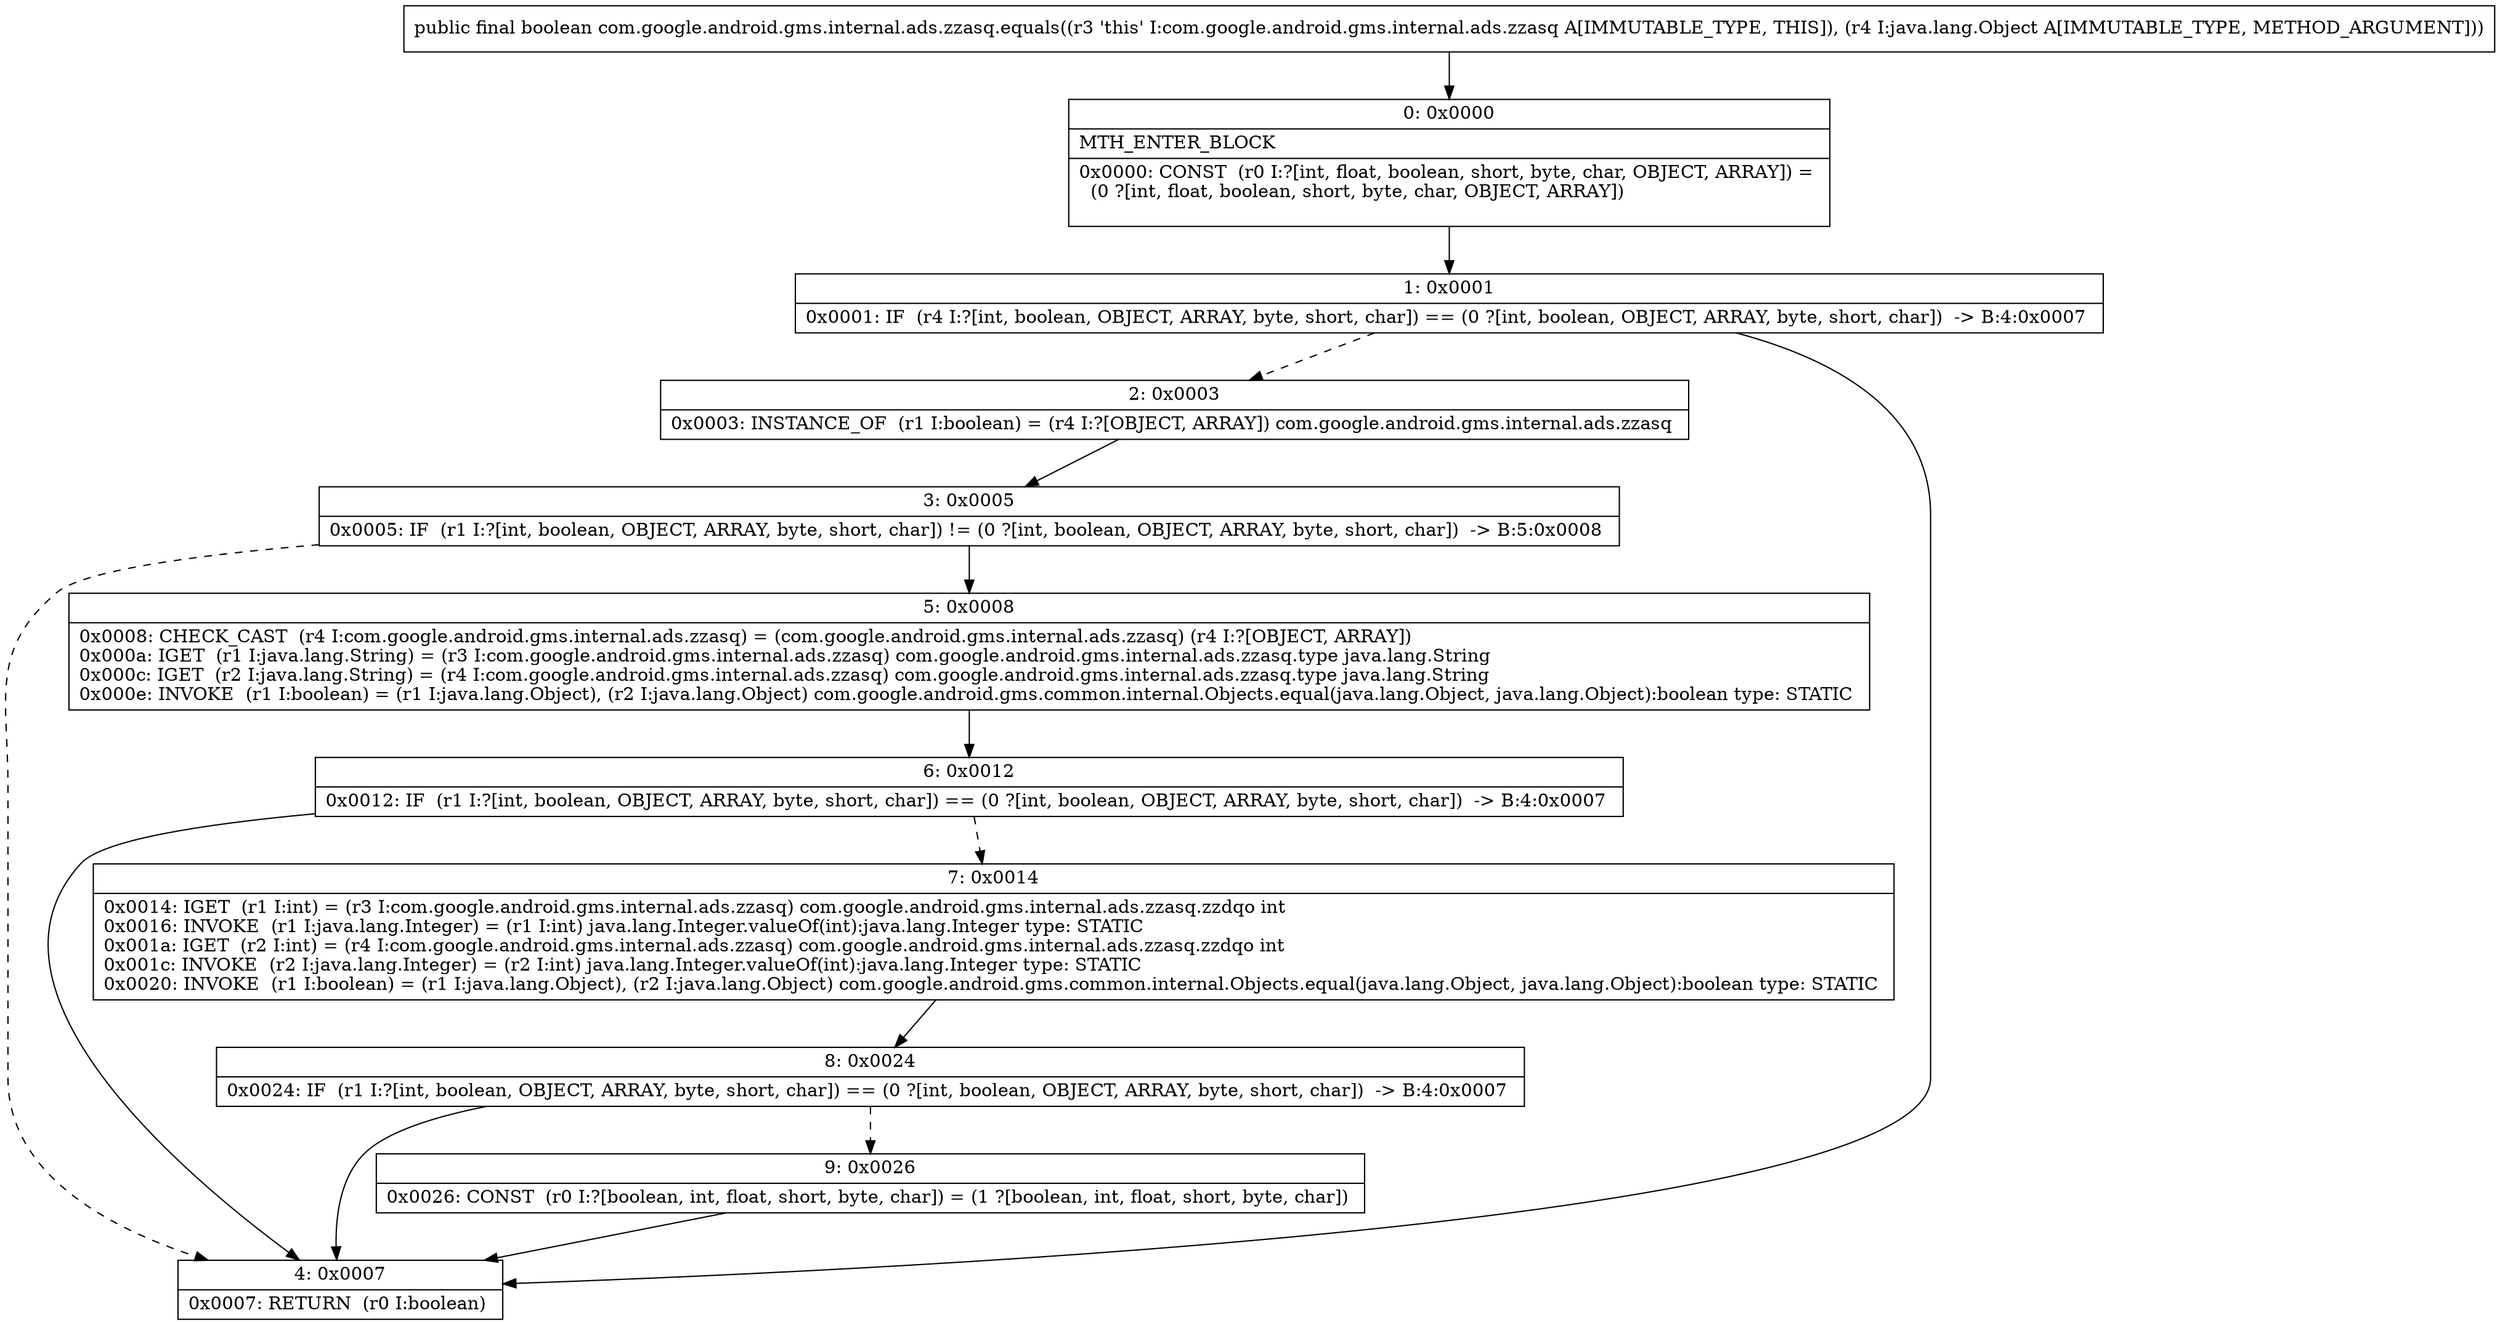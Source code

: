 digraph "CFG forcom.google.android.gms.internal.ads.zzasq.equals(Ljava\/lang\/Object;)Z" {
Node_0 [shape=record,label="{0\:\ 0x0000|MTH_ENTER_BLOCK\l|0x0000: CONST  (r0 I:?[int, float, boolean, short, byte, char, OBJECT, ARRAY]) = \l  (0 ?[int, float, boolean, short, byte, char, OBJECT, ARRAY])\l \l}"];
Node_1 [shape=record,label="{1\:\ 0x0001|0x0001: IF  (r4 I:?[int, boolean, OBJECT, ARRAY, byte, short, char]) == (0 ?[int, boolean, OBJECT, ARRAY, byte, short, char])  \-\> B:4:0x0007 \l}"];
Node_2 [shape=record,label="{2\:\ 0x0003|0x0003: INSTANCE_OF  (r1 I:boolean) = (r4 I:?[OBJECT, ARRAY]) com.google.android.gms.internal.ads.zzasq \l}"];
Node_3 [shape=record,label="{3\:\ 0x0005|0x0005: IF  (r1 I:?[int, boolean, OBJECT, ARRAY, byte, short, char]) != (0 ?[int, boolean, OBJECT, ARRAY, byte, short, char])  \-\> B:5:0x0008 \l}"];
Node_4 [shape=record,label="{4\:\ 0x0007|0x0007: RETURN  (r0 I:boolean) \l}"];
Node_5 [shape=record,label="{5\:\ 0x0008|0x0008: CHECK_CAST  (r4 I:com.google.android.gms.internal.ads.zzasq) = (com.google.android.gms.internal.ads.zzasq) (r4 I:?[OBJECT, ARRAY]) \l0x000a: IGET  (r1 I:java.lang.String) = (r3 I:com.google.android.gms.internal.ads.zzasq) com.google.android.gms.internal.ads.zzasq.type java.lang.String \l0x000c: IGET  (r2 I:java.lang.String) = (r4 I:com.google.android.gms.internal.ads.zzasq) com.google.android.gms.internal.ads.zzasq.type java.lang.String \l0x000e: INVOKE  (r1 I:boolean) = (r1 I:java.lang.Object), (r2 I:java.lang.Object) com.google.android.gms.common.internal.Objects.equal(java.lang.Object, java.lang.Object):boolean type: STATIC \l}"];
Node_6 [shape=record,label="{6\:\ 0x0012|0x0012: IF  (r1 I:?[int, boolean, OBJECT, ARRAY, byte, short, char]) == (0 ?[int, boolean, OBJECT, ARRAY, byte, short, char])  \-\> B:4:0x0007 \l}"];
Node_7 [shape=record,label="{7\:\ 0x0014|0x0014: IGET  (r1 I:int) = (r3 I:com.google.android.gms.internal.ads.zzasq) com.google.android.gms.internal.ads.zzasq.zzdqo int \l0x0016: INVOKE  (r1 I:java.lang.Integer) = (r1 I:int) java.lang.Integer.valueOf(int):java.lang.Integer type: STATIC \l0x001a: IGET  (r2 I:int) = (r4 I:com.google.android.gms.internal.ads.zzasq) com.google.android.gms.internal.ads.zzasq.zzdqo int \l0x001c: INVOKE  (r2 I:java.lang.Integer) = (r2 I:int) java.lang.Integer.valueOf(int):java.lang.Integer type: STATIC \l0x0020: INVOKE  (r1 I:boolean) = (r1 I:java.lang.Object), (r2 I:java.lang.Object) com.google.android.gms.common.internal.Objects.equal(java.lang.Object, java.lang.Object):boolean type: STATIC \l}"];
Node_8 [shape=record,label="{8\:\ 0x0024|0x0024: IF  (r1 I:?[int, boolean, OBJECT, ARRAY, byte, short, char]) == (0 ?[int, boolean, OBJECT, ARRAY, byte, short, char])  \-\> B:4:0x0007 \l}"];
Node_9 [shape=record,label="{9\:\ 0x0026|0x0026: CONST  (r0 I:?[boolean, int, float, short, byte, char]) = (1 ?[boolean, int, float, short, byte, char]) \l}"];
MethodNode[shape=record,label="{public final boolean com.google.android.gms.internal.ads.zzasq.equals((r3 'this' I:com.google.android.gms.internal.ads.zzasq A[IMMUTABLE_TYPE, THIS]), (r4 I:java.lang.Object A[IMMUTABLE_TYPE, METHOD_ARGUMENT])) }"];
MethodNode -> Node_0;
Node_0 -> Node_1;
Node_1 -> Node_2[style=dashed];
Node_1 -> Node_4;
Node_2 -> Node_3;
Node_3 -> Node_4[style=dashed];
Node_3 -> Node_5;
Node_5 -> Node_6;
Node_6 -> Node_4;
Node_6 -> Node_7[style=dashed];
Node_7 -> Node_8;
Node_8 -> Node_4;
Node_8 -> Node_9[style=dashed];
Node_9 -> Node_4;
}

